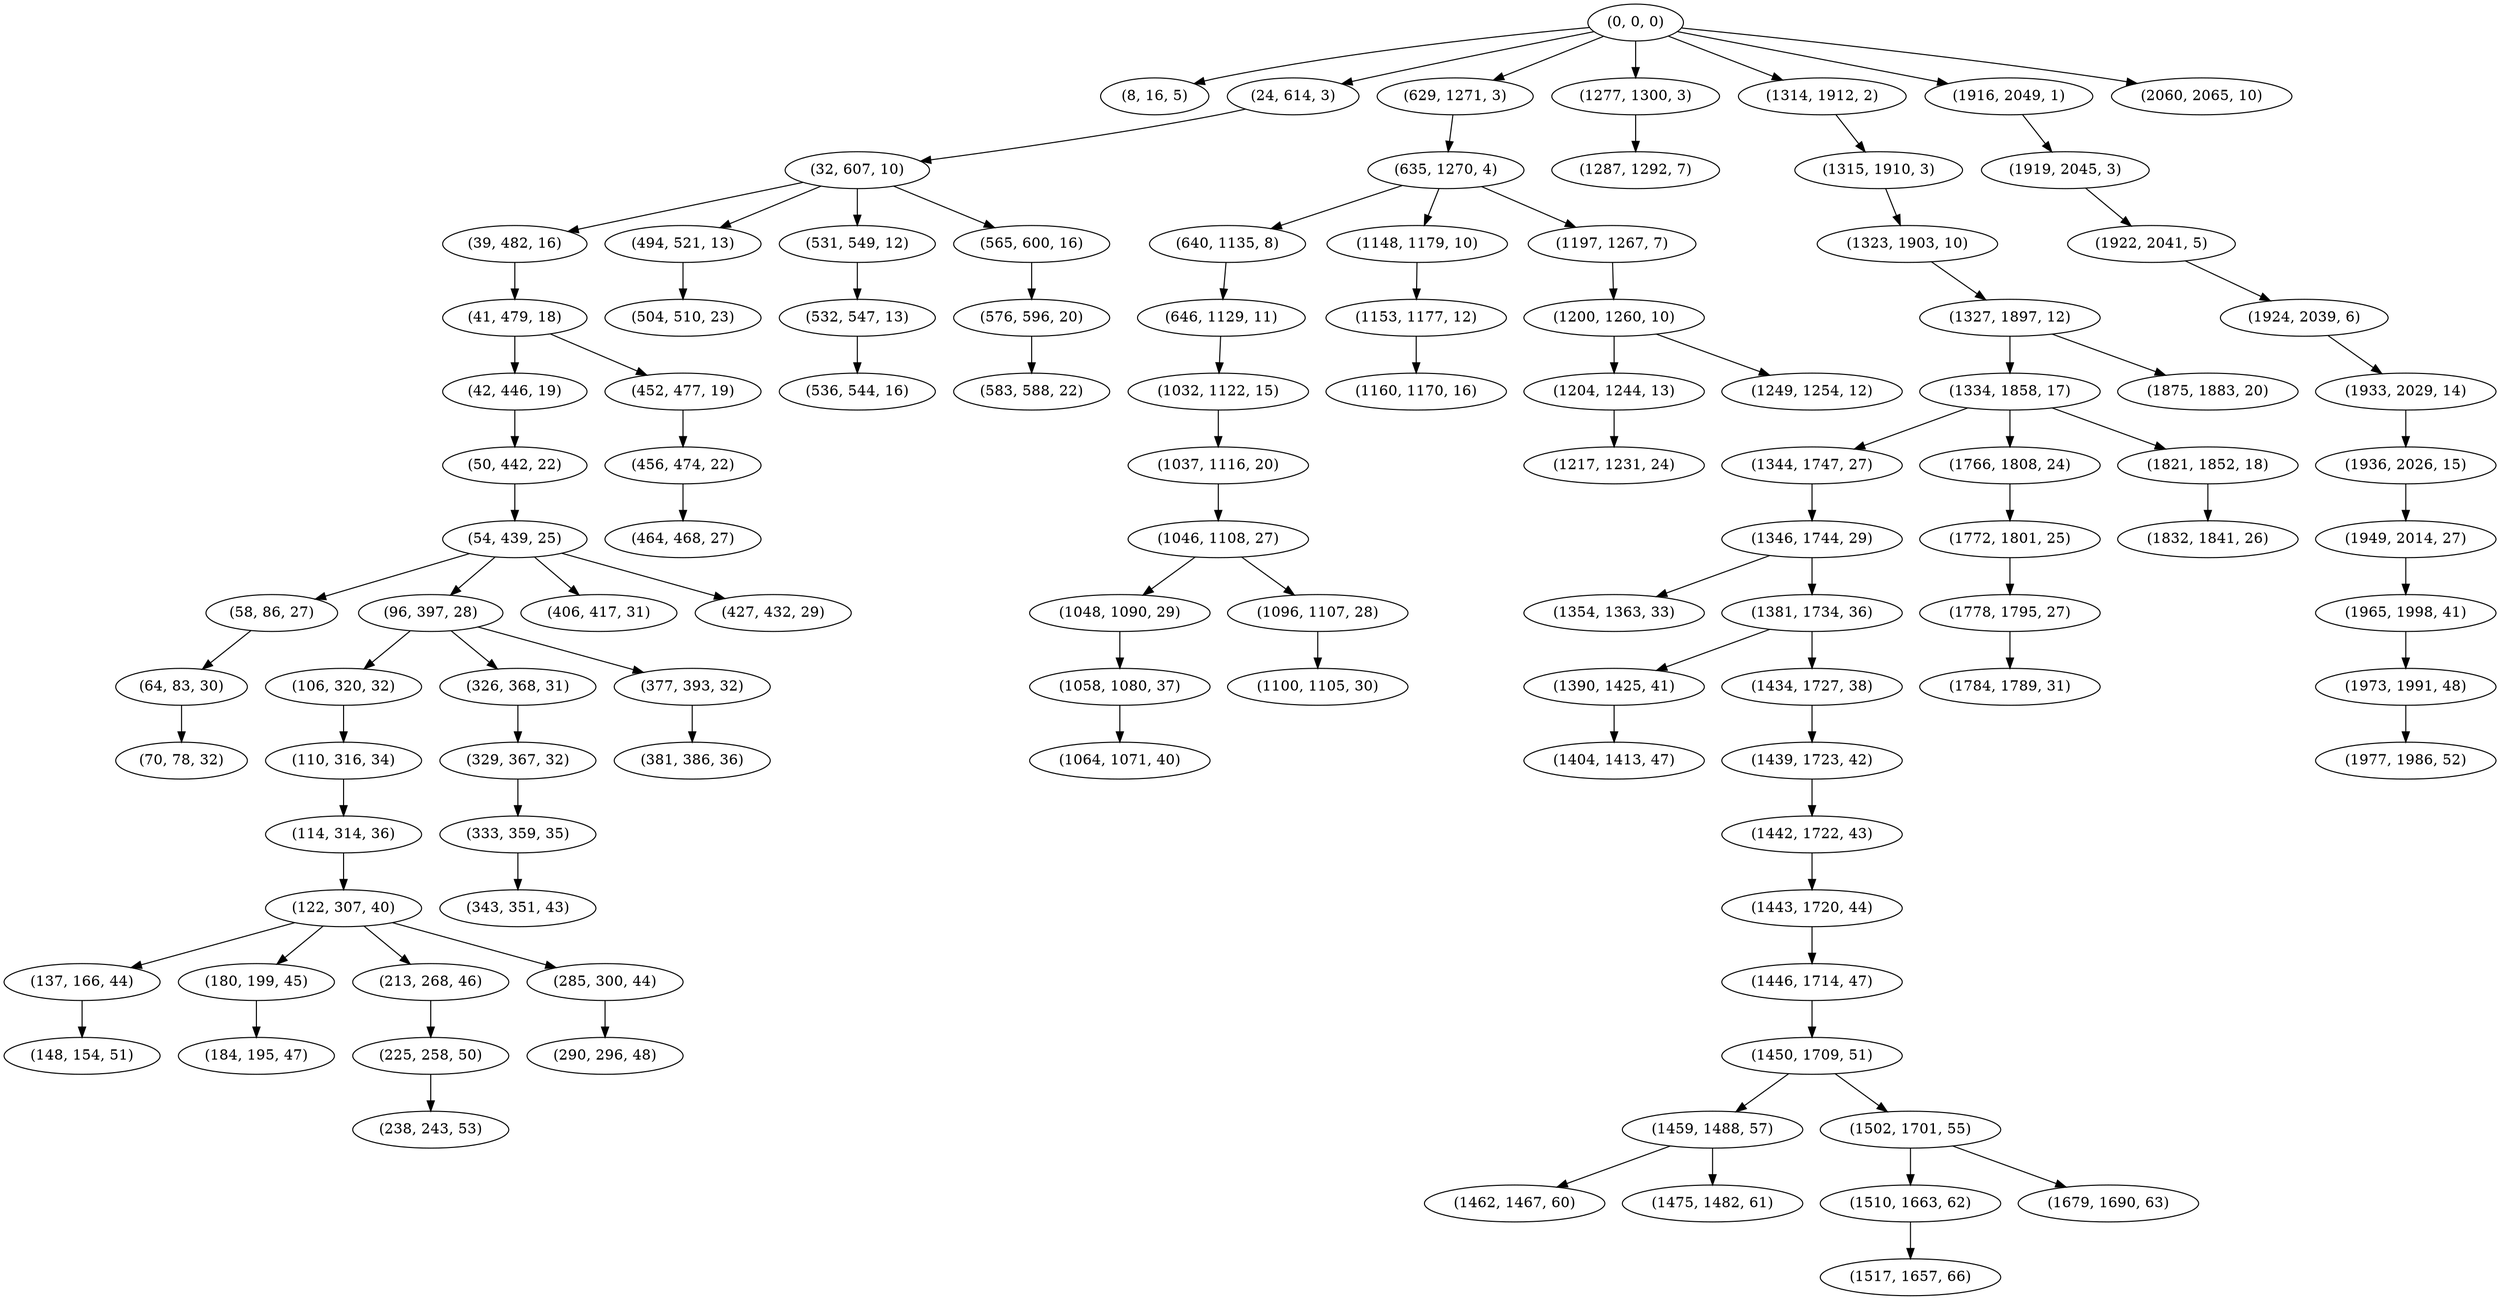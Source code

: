 digraph tree {
    "(0, 0, 0)";
    "(8, 16, 5)";
    "(24, 614, 3)";
    "(32, 607, 10)";
    "(39, 482, 16)";
    "(41, 479, 18)";
    "(42, 446, 19)";
    "(50, 442, 22)";
    "(54, 439, 25)";
    "(58, 86, 27)";
    "(64, 83, 30)";
    "(70, 78, 32)";
    "(96, 397, 28)";
    "(106, 320, 32)";
    "(110, 316, 34)";
    "(114, 314, 36)";
    "(122, 307, 40)";
    "(137, 166, 44)";
    "(148, 154, 51)";
    "(180, 199, 45)";
    "(184, 195, 47)";
    "(213, 268, 46)";
    "(225, 258, 50)";
    "(238, 243, 53)";
    "(285, 300, 44)";
    "(290, 296, 48)";
    "(326, 368, 31)";
    "(329, 367, 32)";
    "(333, 359, 35)";
    "(343, 351, 43)";
    "(377, 393, 32)";
    "(381, 386, 36)";
    "(406, 417, 31)";
    "(427, 432, 29)";
    "(452, 477, 19)";
    "(456, 474, 22)";
    "(464, 468, 27)";
    "(494, 521, 13)";
    "(504, 510, 23)";
    "(531, 549, 12)";
    "(532, 547, 13)";
    "(536, 544, 16)";
    "(565, 600, 16)";
    "(576, 596, 20)";
    "(583, 588, 22)";
    "(629, 1271, 3)";
    "(635, 1270, 4)";
    "(640, 1135, 8)";
    "(646, 1129, 11)";
    "(1032, 1122, 15)";
    "(1037, 1116, 20)";
    "(1046, 1108, 27)";
    "(1048, 1090, 29)";
    "(1058, 1080, 37)";
    "(1064, 1071, 40)";
    "(1096, 1107, 28)";
    "(1100, 1105, 30)";
    "(1148, 1179, 10)";
    "(1153, 1177, 12)";
    "(1160, 1170, 16)";
    "(1197, 1267, 7)";
    "(1200, 1260, 10)";
    "(1204, 1244, 13)";
    "(1217, 1231, 24)";
    "(1249, 1254, 12)";
    "(1277, 1300, 3)";
    "(1287, 1292, 7)";
    "(1314, 1912, 2)";
    "(1315, 1910, 3)";
    "(1323, 1903, 10)";
    "(1327, 1897, 12)";
    "(1334, 1858, 17)";
    "(1344, 1747, 27)";
    "(1346, 1744, 29)";
    "(1354, 1363, 33)";
    "(1381, 1734, 36)";
    "(1390, 1425, 41)";
    "(1404, 1413, 47)";
    "(1434, 1727, 38)";
    "(1439, 1723, 42)";
    "(1442, 1722, 43)";
    "(1443, 1720, 44)";
    "(1446, 1714, 47)";
    "(1450, 1709, 51)";
    "(1459, 1488, 57)";
    "(1462, 1467, 60)";
    "(1475, 1482, 61)";
    "(1502, 1701, 55)";
    "(1510, 1663, 62)";
    "(1517, 1657, 66)";
    "(1679, 1690, 63)";
    "(1766, 1808, 24)";
    "(1772, 1801, 25)";
    "(1778, 1795, 27)";
    "(1784, 1789, 31)";
    "(1821, 1852, 18)";
    "(1832, 1841, 26)";
    "(1875, 1883, 20)";
    "(1916, 2049, 1)";
    "(1919, 2045, 3)";
    "(1922, 2041, 5)";
    "(1924, 2039, 6)";
    "(1933, 2029, 14)";
    "(1936, 2026, 15)";
    "(1949, 2014, 27)";
    "(1965, 1998, 41)";
    "(1973, 1991, 48)";
    "(1977, 1986, 52)";
    "(2060, 2065, 10)";
    "(0, 0, 0)" -> "(8, 16, 5)";
    "(0, 0, 0)" -> "(24, 614, 3)";
    "(0, 0, 0)" -> "(629, 1271, 3)";
    "(0, 0, 0)" -> "(1277, 1300, 3)";
    "(0, 0, 0)" -> "(1314, 1912, 2)";
    "(0, 0, 0)" -> "(1916, 2049, 1)";
    "(0, 0, 0)" -> "(2060, 2065, 10)";
    "(24, 614, 3)" -> "(32, 607, 10)";
    "(32, 607, 10)" -> "(39, 482, 16)";
    "(32, 607, 10)" -> "(494, 521, 13)";
    "(32, 607, 10)" -> "(531, 549, 12)";
    "(32, 607, 10)" -> "(565, 600, 16)";
    "(39, 482, 16)" -> "(41, 479, 18)";
    "(41, 479, 18)" -> "(42, 446, 19)";
    "(41, 479, 18)" -> "(452, 477, 19)";
    "(42, 446, 19)" -> "(50, 442, 22)";
    "(50, 442, 22)" -> "(54, 439, 25)";
    "(54, 439, 25)" -> "(58, 86, 27)";
    "(54, 439, 25)" -> "(96, 397, 28)";
    "(54, 439, 25)" -> "(406, 417, 31)";
    "(54, 439, 25)" -> "(427, 432, 29)";
    "(58, 86, 27)" -> "(64, 83, 30)";
    "(64, 83, 30)" -> "(70, 78, 32)";
    "(96, 397, 28)" -> "(106, 320, 32)";
    "(96, 397, 28)" -> "(326, 368, 31)";
    "(96, 397, 28)" -> "(377, 393, 32)";
    "(106, 320, 32)" -> "(110, 316, 34)";
    "(110, 316, 34)" -> "(114, 314, 36)";
    "(114, 314, 36)" -> "(122, 307, 40)";
    "(122, 307, 40)" -> "(137, 166, 44)";
    "(122, 307, 40)" -> "(180, 199, 45)";
    "(122, 307, 40)" -> "(213, 268, 46)";
    "(122, 307, 40)" -> "(285, 300, 44)";
    "(137, 166, 44)" -> "(148, 154, 51)";
    "(180, 199, 45)" -> "(184, 195, 47)";
    "(213, 268, 46)" -> "(225, 258, 50)";
    "(225, 258, 50)" -> "(238, 243, 53)";
    "(285, 300, 44)" -> "(290, 296, 48)";
    "(326, 368, 31)" -> "(329, 367, 32)";
    "(329, 367, 32)" -> "(333, 359, 35)";
    "(333, 359, 35)" -> "(343, 351, 43)";
    "(377, 393, 32)" -> "(381, 386, 36)";
    "(452, 477, 19)" -> "(456, 474, 22)";
    "(456, 474, 22)" -> "(464, 468, 27)";
    "(494, 521, 13)" -> "(504, 510, 23)";
    "(531, 549, 12)" -> "(532, 547, 13)";
    "(532, 547, 13)" -> "(536, 544, 16)";
    "(565, 600, 16)" -> "(576, 596, 20)";
    "(576, 596, 20)" -> "(583, 588, 22)";
    "(629, 1271, 3)" -> "(635, 1270, 4)";
    "(635, 1270, 4)" -> "(640, 1135, 8)";
    "(635, 1270, 4)" -> "(1148, 1179, 10)";
    "(635, 1270, 4)" -> "(1197, 1267, 7)";
    "(640, 1135, 8)" -> "(646, 1129, 11)";
    "(646, 1129, 11)" -> "(1032, 1122, 15)";
    "(1032, 1122, 15)" -> "(1037, 1116, 20)";
    "(1037, 1116, 20)" -> "(1046, 1108, 27)";
    "(1046, 1108, 27)" -> "(1048, 1090, 29)";
    "(1046, 1108, 27)" -> "(1096, 1107, 28)";
    "(1048, 1090, 29)" -> "(1058, 1080, 37)";
    "(1058, 1080, 37)" -> "(1064, 1071, 40)";
    "(1096, 1107, 28)" -> "(1100, 1105, 30)";
    "(1148, 1179, 10)" -> "(1153, 1177, 12)";
    "(1153, 1177, 12)" -> "(1160, 1170, 16)";
    "(1197, 1267, 7)" -> "(1200, 1260, 10)";
    "(1200, 1260, 10)" -> "(1204, 1244, 13)";
    "(1200, 1260, 10)" -> "(1249, 1254, 12)";
    "(1204, 1244, 13)" -> "(1217, 1231, 24)";
    "(1277, 1300, 3)" -> "(1287, 1292, 7)";
    "(1314, 1912, 2)" -> "(1315, 1910, 3)";
    "(1315, 1910, 3)" -> "(1323, 1903, 10)";
    "(1323, 1903, 10)" -> "(1327, 1897, 12)";
    "(1327, 1897, 12)" -> "(1334, 1858, 17)";
    "(1327, 1897, 12)" -> "(1875, 1883, 20)";
    "(1334, 1858, 17)" -> "(1344, 1747, 27)";
    "(1334, 1858, 17)" -> "(1766, 1808, 24)";
    "(1334, 1858, 17)" -> "(1821, 1852, 18)";
    "(1344, 1747, 27)" -> "(1346, 1744, 29)";
    "(1346, 1744, 29)" -> "(1354, 1363, 33)";
    "(1346, 1744, 29)" -> "(1381, 1734, 36)";
    "(1381, 1734, 36)" -> "(1390, 1425, 41)";
    "(1381, 1734, 36)" -> "(1434, 1727, 38)";
    "(1390, 1425, 41)" -> "(1404, 1413, 47)";
    "(1434, 1727, 38)" -> "(1439, 1723, 42)";
    "(1439, 1723, 42)" -> "(1442, 1722, 43)";
    "(1442, 1722, 43)" -> "(1443, 1720, 44)";
    "(1443, 1720, 44)" -> "(1446, 1714, 47)";
    "(1446, 1714, 47)" -> "(1450, 1709, 51)";
    "(1450, 1709, 51)" -> "(1459, 1488, 57)";
    "(1450, 1709, 51)" -> "(1502, 1701, 55)";
    "(1459, 1488, 57)" -> "(1462, 1467, 60)";
    "(1459, 1488, 57)" -> "(1475, 1482, 61)";
    "(1502, 1701, 55)" -> "(1510, 1663, 62)";
    "(1502, 1701, 55)" -> "(1679, 1690, 63)";
    "(1510, 1663, 62)" -> "(1517, 1657, 66)";
    "(1766, 1808, 24)" -> "(1772, 1801, 25)";
    "(1772, 1801, 25)" -> "(1778, 1795, 27)";
    "(1778, 1795, 27)" -> "(1784, 1789, 31)";
    "(1821, 1852, 18)" -> "(1832, 1841, 26)";
    "(1916, 2049, 1)" -> "(1919, 2045, 3)";
    "(1919, 2045, 3)" -> "(1922, 2041, 5)";
    "(1922, 2041, 5)" -> "(1924, 2039, 6)";
    "(1924, 2039, 6)" -> "(1933, 2029, 14)";
    "(1933, 2029, 14)" -> "(1936, 2026, 15)";
    "(1936, 2026, 15)" -> "(1949, 2014, 27)";
    "(1949, 2014, 27)" -> "(1965, 1998, 41)";
    "(1965, 1998, 41)" -> "(1973, 1991, 48)";
    "(1973, 1991, 48)" -> "(1977, 1986, 52)";
}
